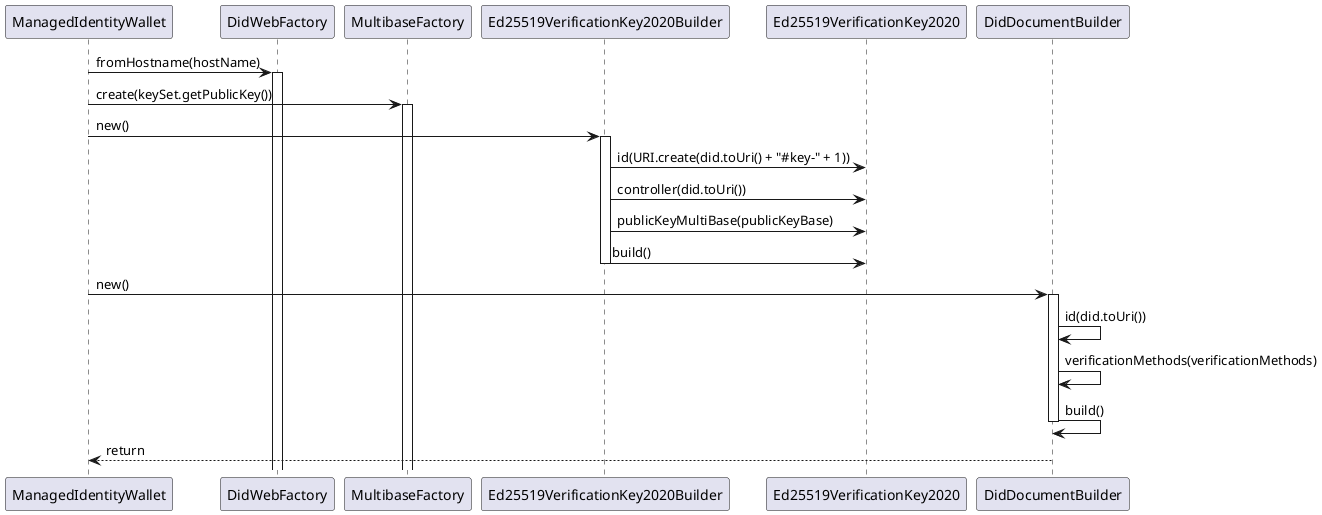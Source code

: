 @startuml

participant "ManagedIdentityWallet" as MIW
participant "DidWebFactory" as DWF
participant "MultibaseFactory" as MF
participant "Ed25519VerificationKey2020Builder" as EKB
participant "Ed25519VerificationKey2020" as EK
participant "DidDocumentBuilder" as DDB

MIW -> DWF: fromHostname(hostName)
activate DWF

MIW -> MF: create(keySet.getPublicKey())
activate MF

MIW -> EKB: new()
activate EKB
EKB -> EK: id(URI.create(did.toUri() + "#key-" + 1))
EKB -> EK: controller(did.toUri())
EKB -> EK: publicKeyMultiBase(publicKeyBase)
EKB -> EK: build()
deactivate EKB

MIW -> DDB: new()
activate DDB
DDB -> DDB: id(did.toUri())
DDB -> DDB: verificationMethods(verificationMethods)
DDB -> DDB: build()
deactivate DDB

MIW <-- DDB: return
deactivate DDB

@enduml
